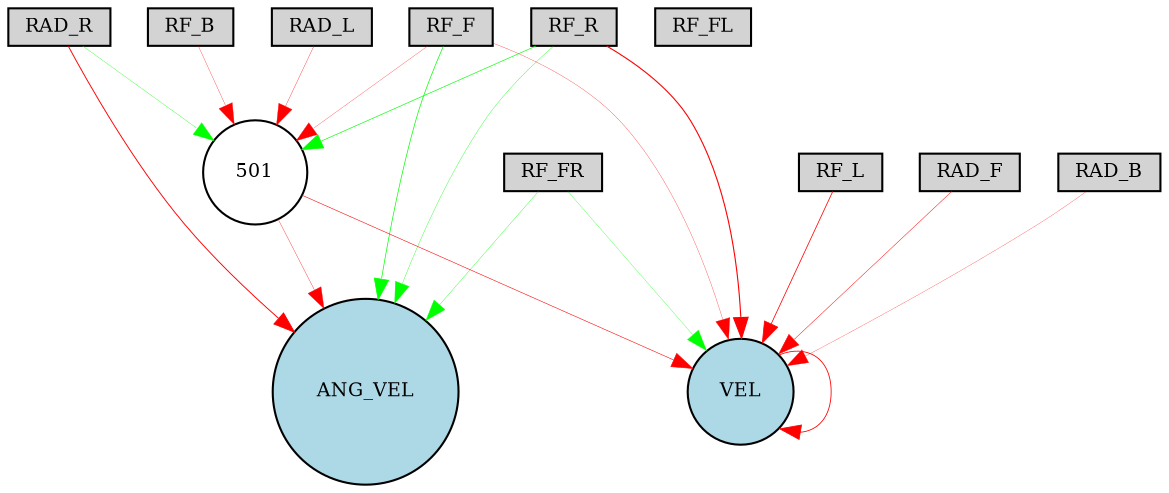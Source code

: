 digraph {
	node [fontsize=9 height=0.2 shape=circle width=0.2]
	RF_R [fillcolor=lightgray shape=box style=filled]
	RF_FR [fillcolor=lightgray shape=box style=filled]
	RF_F [fillcolor=lightgray shape=box style=filled]
	RF_FL [fillcolor=lightgray shape=box style=filled]
	RF_L [fillcolor=lightgray shape=box style=filled]
	RF_B [fillcolor=lightgray shape=box style=filled]
	RAD_F [fillcolor=lightgray shape=box style=filled]
	RAD_L [fillcolor=lightgray shape=box style=filled]
	RAD_B [fillcolor=lightgray shape=box style=filled]
	RAD_R [fillcolor=lightgray shape=box style=filled]
	ANG_VEL [fillcolor=lightblue style=filled]
	VEL [fillcolor=lightblue style=filled]
	501 [fillcolor=white style=filled]
	RF_R -> 501 [color=green penwidth=0.30913260195553804 style=solid]
	RAD_B -> VEL [color=red penwidth=0.12318537912404749 style=solid]
	RAD_R -> ANG_VEL [color=red penwidth=0.4529432706946883 style=solid]
	RF_B -> 501 [color=red penwidth=0.14288980241735894 style=solid]
	RF_F -> 501 [color=red penwidth=0.12935954065861927 style=solid]
	RAD_F -> VEL [color=red penwidth=0.22469114311473082 style=solid]
	RF_FR -> ANG_VEL [color=green penwidth=0.1651974569208025 style=solid]
	RF_L -> VEL [color=red penwidth=0.3710565907561534 style=solid]
	RF_FR -> VEL [color=green penwidth=0.13863821855513092 style=solid]
	501 -> VEL [color=red penwidth=0.26764649377729266 style=solid]
	RAD_L -> 501 [color=red penwidth=0.16080539068167937 style=solid]
	501 -> ANG_VEL [color=red penwidth=0.16297366802706975 style=solid]
	RF_R -> VEL [color=red penwidth=0.5321753313716443 style=solid]
	RF_F -> ANG_VEL [color=green penwidth=0.3382239153854444 style=solid]
	RF_F -> VEL [color=red penwidth=0.13759709258055705 style=solid]
	RF_R -> ANG_VEL [color=green penwidth=0.16758472055027174 style=solid]
	RAD_R -> 501 [color=green penwidth=0.15810521372145606 style=solid]
	VEL -> VEL [color=red penwidth=0.404335520586129 style=solid]
}

